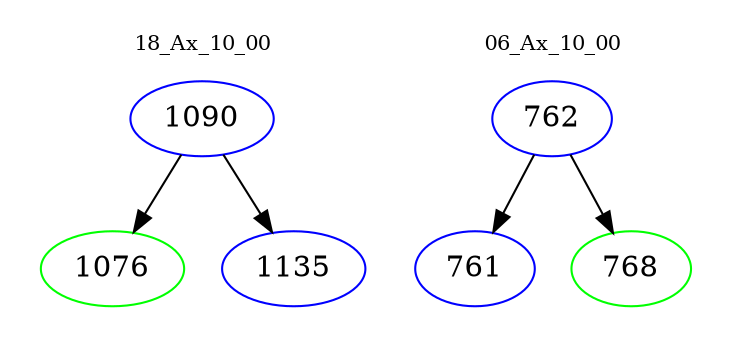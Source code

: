 digraph{
subgraph cluster_0 {
color = white
label = "18_Ax_10_00";
fontsize=10;
T0_1090 [label="1090", color="blue"]
T0_1090 -> T0_1076 [color="black"]
T0_1076 [label="1076", color="green"]
T0_1090 -> T0_1135 [color="black"]
T0_1135 [label="1135", color="blue"]
}
subgraph cluster_1 {
color = white
label = "06_Ax_10_00";
fontsize=10;
T1_762 [label="762", color="blue"]
T1_762 -> T1_761 [color="black"]
T1_761 [label="761", color="blue"]
T1_762 -> T1_768 [color="black"]
T1_768 [label="768", color="green"]
}
}
